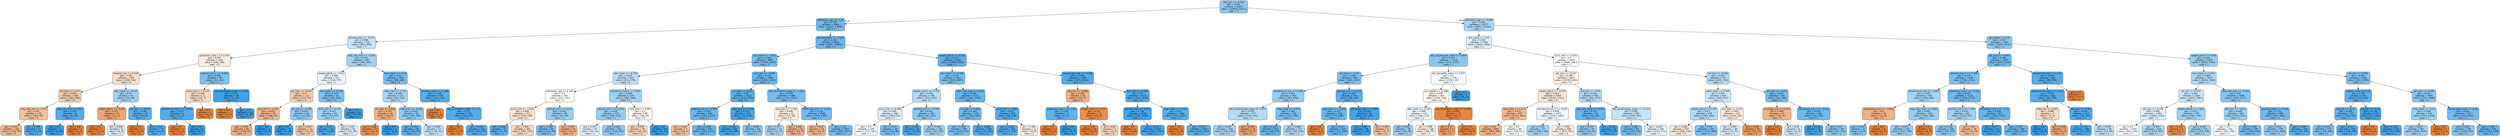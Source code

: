digraph Tree {
node [shape=box, style="filled, rounded", color="black", fontname="helvetica"] ;
edge [fontname="helvetica"] ;
0 [label="sbp_min <= -0.184\ngini = 0.421\nsamples = 21061\nvalue = [10079, 23411]\nclass = 1", fillcolor="#8ec7f0"] ;
1 [label="admission_age <= -1.24\ngini = 0.343\nsamples = 8984\nvalue = [3122, 11095]\nclass = 1", fillcolor="#71b9ec"] ;
0 -> 1 [labeldistance=2.5, labelangle=45, headlabel="True"] ;
2 [label="glucose_max <= -0.577\ngini = 0.486\nsamples = 720\nvalue = [461, 649]\nclass = 1", fillcolor="#c6e3f7"] ;
1 -> 2 ;
3 [label="potassium_max.1 <= 0.443\ngini = 0.497\nsamples = 259\nvalue = [219, 188]\nclass = 0", fillcolor="#fbede3"] ;
2 -> 3 ;
4 [label="totalco2_min <= 0.539\ngini = 0.49\nsamples = 229\nvalue = [208, 156]\nclass = 0", fillcolor="#f8e0ce"] ;
3 -> 4 ;
5 [label="ptt_max <= 1.677\ngini = 0.467\nsamples = 184\nvalue = [183, 108]\nclass = 0", fillcolor="#f4cbae"] ;
4 -> 5 ;
6 [label="resp_rate_min <= 1.425\ngini = 0.45\nsamples = 176\nvalue = [181, 94]\nclass = 0", fillcolor="#f3c2a0"] ;
5 -> 6 ;
7 [label="gini = 0.425\nsamples = 165\nvalue = [179, 79]\nclass = 0", fillcolor="#f0b990"] ;
6 -> 7 ;
8 [label="gini = 0.208\nsamples = 11\nvalue = [2, 15]\nclass = 1", fillcolor="#53aae8"] ;
6 -> 8 ;
9 [label="resp_rate_min <= 2.252\ngini = 0.219\nsamples = 8\nvalue = [2, 14]\nclass = 1", fillcolor="#55abe9"] ;
5 -> 9 ;
10 [label="gini = 0.0\nsamples = 7\nvalue = [0, 14]\nclass = 1", fillcolor="#399de5"] ;
9 -> 10 ;
11 [label="gini = 0.0\nsamples = 1\nvalue = [2, 0]\nclass = 0", fillcolor="#e58139"] ;
9 -> 11 ;
12 [label="dbp_mean <= -0.226\ngini = 0.45\nsamples = 45\nvalue = [25, 48]\nclass = 1", fillcolor="#a0d0f3"] ;
4 -> 12 ;
13 [label="weight_admit <= -0.206\ngini = 0.351\nsamples = 16\nvalue = [17, 5]\nclass = 0", fillcolor="#eda673"] ;
12 -> 13 ;
14 [label="gini = 0.0\nsamples = 7\nvalue = [13, 0]\nclass = 0", fillcolor="#e58139"] ;
13 -> 14 ;
15 [label="gini = 0.494\nsamples = 9\nvalue = [4, 5]\nclass = 1", fillcolor="#d7ebfa"] ;
13 -> 15 ;
16 [label="ptt_max <= -0.643\ngini = 0.265\nsamples = 29\nvalue = [8, 43]\nclass = 1", fillcolor="#5eafea"] ;
12 -> 16 ;
17 [label="gini = 0.0\nsamples = 1\nvalue = [2, 0]\nclass = 0", fillcolor="#e58139"] ;
16 -> 17 ;
18 [label="gini = 0.215\nsamples = 28\nvalue = [6, 43]\nclass = 1", fillcolor="#55abe9"] ;
16 -> 18 ;
19 [label="calcium_min.1 <= -0.463\ngini = 0.381\nsamples = 30\nvalue = [11, 32]\nclass = 1", fillcolor="#7dbfee"] ;
3 -> 19 ;
20 [label="pco2_max <= -0.138\ngini = 0.484\nsamples = 11\nvalue = [10, 7]\nclass = 0", fillcolor="#f7d9c4"] ;
19 -> 20 ;
21 [label="hematocrit_max.1 <= -0.901\ngini = 0.219\nsamples = 6\nvalue = [1, 7]\nclass = 1", fillcolor="#55abe9"] ;
20 -> 21 ;
22 [label="gini = 0.0\nsamples = 1\nvalue = [1, 0]\nclass = 0", fillcolor="#e58139"] ;
21 -> 22 ;
23 [label="gini = 0.0\nsamples = 5\nvalue = [0, 7]\nclass = 1", fillcolor="#399de5"] ;
21 -> 23 ;
24 [label="gini = 0.0\nsamples = 5\nvalue = [9, 0]\nclass = 0", fillcolor="#e58139"] ;
20 -> 24 ;
25 [label="abs_monocytes_mean <= -0.54\ngini = 0.074\nsamples = 19\nvalue = [1, 25]\nclass = 1", fillcolor="#41a1e6"] ;
19 -> 25 ;
26 [label="gini = 0.0\nsamples = 1\nvalue = [1, 0]\nclass = 0", fillcolor="#e58139"] ;
25 -> 26 ;
27 [label="gini = 0.0\nsamples = 18\nvalue = [0, 25]\nclass = 1", fillcolor="#399de5"] ;
25 -> 27 ;
28 [label="resp_rate_max <= -0.054\ngini = 0.451\nsamples = 461\nvalue = [242, 461]\nclass = 1", fillcolor="#a1d0f3"] ;
2 -> 28 ;
29 [label="weight_admit <= -0.072\ngini = 0.498\nsamples = 212\nvalue = [154, 175]\nclass = 1", fillcolor="#e7f3fc"] ;
28 -> 29 ;
30 [label="ptt_max <= -0.041\ngini = 0.47\nsamples = 121\nvalue = [119, 72]\nclass = 0", fillcolor="#f5cdb1"] ;
29 -> 30 ;
31 [label="dbp_min <= 1.197\ngini = 0.423\nsamples = 99\nvalue = [108, 47]\nclass = 0", fillcolor="#f0b88f"] ;
30 -> 31 ;
32 [label="gini = 0.399\nsamples = 96\nvalue = [108, 41]\nclass = 0", fillcolor="#efb184"] ;
31 -> 32 ;
33 [label="gini = 0.0\nsamples = 3\nvalue = [0, 6]\nclass = 1", fillcolor="#399de5"] ;
31 -> 33 ;
34 [label="ph_min <= -0.158\ngini = 0.424\nsamples = 22\nvalue = [11, 25]\nclass = 1", fillcolor="#90c8f0"] ;
30 -> 34 ;
35 [label="gini = 0.0\nsamples = 11\nvalue = [0, 19]\nclass = 1", fillcolor="#399de5"] ;
34 -> 35 ;
36 [label="gini = 0.457\nsamples = 11\nvalue = [11, 6]\nclass = 0", fillcolor="#f3c6a5"] ;
34 -> 36 ;
37 [label="bun_mean <= -0.296\ngini = 0.379\nsamples = 91\nvalue = [35, 103]\nclass = 1", fillcolor="#7cbeee"] ;
29 -> 37 ;
38 [label="pco2_min <= -0.134\ngini = 0.451\nsamples = 65\nvalue = [35, 67]\nclass = 1", fillcolor="#a0d0f3"] ;
37 -> 38 ;
39 [label="gini = 0.175\nsamples = 20\nvalue = [3, 28]\nclass = 1", fillcolor="#4ea8e8"] ;
38 -> 39 ;
40 [label="gini = 0.495\nsamples = 45\nvalue = [32, 39]\nclass = 1", fillcolor="#dbedfa"] ;
38 -> 40 ;
41 [label="gini = 0.0\nsamples = 26\nvalue = [0, 36]\nclass = 1", fillcolor="#399de5"] ;
37 -> 41 ;
42 [label="bun_mean <= -0.59\ngini = 0.36\nsamples = 249\nvalue = [88, 286]\nclass = 1", fillcolor="#76bbed"] ;
28 -> 42 ;
43 [label="mbp_max <= -0.781\ngini = 0.459\nsamples = 111\nvalue = [62, 112]\nclass = 1", fillcolor="#a7d3f3"] ;
42 -> 43 ;
44 [label="inr_max <= 0.438\ngini = 0.397\nsamples = 16\nvalue = [16, 6]\nclass = 0", fillcolor="#efb083"] ;
43 -> 44 ;
45 [label="gini = 0.198\nsamples = 13\nvalue = [16, 2]\nclass = 0", fillcolor="#e89152"] ;
44 -> 45 ;
46 [label="gini = 0.0\nsamples = 3\nvalue = [0, 4]\nclass = 1", fillcolor="#399de5"] ;
44 -> 46 ;
47 [label="mbp_max <= -0.193\ngini = 0.422\nsamples = 95\nvalue = [46, 106]\nclass = 1", fillcolor="#8fc8f0"] ;
43 -> 47 ;
48 [label="gini = 0.267\nsamples = 38\nvalue = [10, 53]\nclass = 1", fillcolor="#5eafea"] ;
47 -> 48 ;
49 [label="gini = 0.482\nsamples = 57\nvalue = [36, 53]\nclass = 1", fillcolor="#bfe0f7"] ;
47 -> 49 ;
50 [label="glucose_mean <= -1.284\ngini = 0.226\nsamples = 138\nvalue = [26, 174]\nclass = 1", fillcolor="#57ace9"] ;
42 -> 50 ;
51 [label="gini = 0.0\nsamples = 1\nvalue = [2, 0]\nclass = 0", fillcolor="#e58139"] ;
50 -> 51 ;
52 [label="abs_neutrophils_mean <= -1.7\ngini = 0.213\nsamples = 137\nvalue = [24, 174]\nclass = 1", fillcolor="#54abe9"] ;
50 -> 52 ;
53 [label="gini = 0.0\nsamples = 2\nvalue = [2, 0]\nclass = 0", fillcolor="#e58139"] ;
52 -> 53 ;
54 [label="gini = 0.199\nsamples = 135\nvalue = [22, 174]\nclass = 1", fillcolor="#52a9e8"] ;
52 -> 54 ;
55 [label="glucose_mean <= -0.221\ngini = 0.324\nsamples = 8264\nvalue = [2661, 10446]\nclass = 1", fillcolor="#6bb6ec"] ;
1 -> 55 ;
56 [label="bun_mean <= -0.615\ngini = 0.366\nsamples = 4095\nvalue = [1565, 4930]\nclass = 1", fillcolor="#78bced"] ;
55 -> 56 ;
57 [label="wbc_mean <= -0.379\ngini = 0.479\nsamples = 814\nvalue = [513, 778]\nclass = 1", fillcolor="#bcdef6"] ;
56 -> 57 ;
58 [label="admission_age <= 0.154\ngini = 0.5\nsamples = 295\nvalue = [231, 232]\nclass = 1", fillcolor="#feffff"] ;
57 -> 58 ;
59 [label="pco2_max <= -1.035\ngini = 0.492\nsamples = 213\nvalue = [190, 148]\nclass = 0", fillcolor="#f9e3d3"] ;
58 -> 59 ;
60 [label="gini = 0.266\nsamples = 12\nvalue = [3, 16]\nclass = 1", fillcolor="#5eafea"] ;
59 -> 60 ;
61 [label="gini = 0.485\nsamples = 201\nvalue = [187, 132]\nclass = 0", fillcolor="#f7dac5"] ;
59 -> 61 ;
62 [label="glucose_min.2 <= 0.02\ngini = 0.441\nsamples = 82\nvalue = [41, 84]\nclass = 1", fillcolor="#9acdf2"] ;
58 -> 62 ;
63 [label="gini = 0.368\nsamples = 68\nvalue = [25, 78]\nclass = 1", fillcolor="#78bced"] ;
62 -> 63 ;
64 [label="gini = 0.397\nsamples = 14\nvalue = [16, 6]\nclass = 0", fillcolor="#efb083"] ;
62 -> 64 ;
65 [label="hematocrit_max.1 <= 0.831\ngini = 0.449\nsamples = 519\nvalue = [282, 546]\nclass = 1", fillcolor="#9fd0f2"] ;
57 -> 65 ;
66 [label="calcium_min.1 <= -0.827\ngini = 0.438\nsamples = 470\nvalue = [246, 512]\nclass = 1", fillcolor="#98ccf1"] ;
65 -> 66 ;
67 [label="gini = 0.497\nsamples = 69\nvalue = [50, 59]\nclass = 1", fillcolor="#e1f0fb"] ;
66 -> 67 ;
68 [label="gini = 0.422\nsamples = 401\nvalue = [196, 453]\nclass = 1", fillcolor="#8fc7f0"] ;
66 -> 68 ;
69 [label="mbp_max <= 0.982\ngini = 0.5\nsamples = 49\nvalue = [36, 34]\nclass = 0", fillcolor="#fef8f4"] ;
65 -> 69 ;
70 [label="gini = 0.476\nsamples = 39\nvalue = [36, 23]\nclass = 0", fillcolor="#f6d2b8"] ;
69 -> 70 ;
71 [label="gini = 0.0\nsamples = 10\nvalue = [0, 11]\nclass = 1", fillcolor="#399de5"] ;
69 -> 71 ;
72 [label="po2_min <= -0.199\ngini = 0.323\nsamples = 3281\nvalue = [1052, 4152]\nclass = 1", fillcolor="#6bb6ec"] ;
56 -> 72 ;
73 [label="inr_max <= 0.012\ngini = 0.26\nsamples = 1313\nvalue = [319, 1755]\nclass = 1", fillcolor="#5dafea"] ;
72 -> 73 ;
74 [label="totalco2_min <= -2.899\ngini = 0.315\nsamples = 842\nvalue = [262, 1076]\nclass = 1", fillcolor="#69b5eb"] ;
73 -> 74 ;
75 [label="gini = 0.444\nsamples = 7\nvalue = [10, 5]\nclass = 0", fillcolor="#f2c09c"] ;
74 -> 75 ;
76 [label="gini = 0.308\nsamples = 835\nvalue = [252, 1071]\nclass = 1", fillcolor="#68b4eb"] ;
74 -> 76 ;
77 [label="mbp_max <= 1.276\ngini = 0.143\nsamples = 471\nvalue = [57, 679]\nclass = 1", fillcolor="#4aa5e7"] ;
73 -> 77 ;
78 [label="gini = 0.119\nsamples = 445\nvalue = [44, 646]\nclass = 1", fillcolor="#46a4e7"] ;
77 -> 78 ;
79 [label="gini = 0.405\nsamples = 26\nvalue = [13, 33]\nclass = 1", fillcolor="#87c4ef"] ;
77 -> 79 ;
80 [label="abs_neutrophils_mean <= -1.561\ngini = 0.359\nsamples = 1968\nvalue = [733, 2397]\nclass = 1", fillcolor="#76bbed"] ;
72 -> 80 ;
81 [label="sbp_max <= -1.083\ngini = 0.496\nsamples = 22\nvalue = [19, 16]\nclass = 0", fillcolor="#fbebe0"] ;
80 -> 81 ;
82 [label="gini = 0.457\nsamples = 12\nvalue = [6, 11]\nclass = 1", fillcolor="#a5d2f3"] ;
81 -> 82 ;
83 [label="gini = 0.401\nsamples = 10\nvalue = [13, 5]\nclass = 0", fillcolor="#efb185"] ;
81 -> 83 ;
84 [label="heart_rate_min <= -2.229\ngini = 0.355\nsamples = 1946\nvalue = [714, 2381]\nclass = 1", fillcolor="#74baed"] ;
80 -> 84 ;
85 [label="gini = 0.412\nsamples = 19\nvalue = [22, 9]\nclass = 0", fillcolor="#f0b58a"] ;
84 -> 85 ;
86 [label="gini = 0.35\nsamples = 1927\nvalue = [692, 2372]\nclass = 1", fillcolor="#73baed"] ;
84 -> 86 ;
87 [label="weight_admit <= -0.301\ngini = 0.277\nsamples = 4169\nvalue = [1096, 5516]\nclass = 1", fillcolor="#60b0ea"] ;
55 -> 87 ;
88 [label="bun_mean <= -0.468\ngini = 0.371\nsamples = 1621\nvalue = [620, 1905]\nclass = 1", fillcolor="#79bded"] ;
87 -> 88 ;
89 [label="weight_admit <= -0.716\ngini = 0.476\nsamples = 449\nvalue = [275, 431]\nclass = 1", fillcolor="#b7dcf6"] ;
88 -> 89 ;
90 [label="pco2_max <= 0.588\ngini = 0.495\nsamples = 268\nvalue = [188, 229]\nclass = 1", fillcolor="#dcedfa"] ;
89 -> 90 ;
91 [label="gini = 0.5\nsamples = 229\nvalue = [172, 181]\nclass = 1", fillcolor="#f5fafe"] ;
90 -> 91 ;
92 [label="gini = 0.375\nsamples = 39\nvalue = [16, 48]\nclass = 1", fillcolor="#7bbeee"] ;
90 -> 92 ;
93 [label="glucose_min <= -0.754\ngini = 0.421\nsamples = 181\nvalue = [87, 202]\nclass = 1", fillcolor="#8ec7f0"] ;
89 -> 93 ;
94 [label="gini = 0.165\nsamples = 25\nvalue = [4, 40]\nclass = 1", fillcolor="#4da7e8"] ;
93 -> 94 ;
95 [label="gini = 0.448\nsamples = 156\nvalue = [83, 162]\nclass = 1", fillcolor="#9ecff2"] ;
93 -> 95 ;
96 [label="heart_rate_max <= 0.593\ngini = 0.307\nsamples = 1172\nvalue = [345, 1474]\nclass = 1", fillcolor="#67b4eb"] ;
88 -> 96 ;
97 [label="inr_max <= 0.106\ngini = 0.344\nsamples = 779\nvalue = [265, 936]\nclass = 1", fillcolor="#71b9ec"] ;
96 -> 97 ;
98 [label="gini = 0.379\nsamples = 590\nvalue = [230, 675]\nclass = 1", fillcolor="#7cbeee"] ;
97 -> 98 ;
99 [label="gini = 0.209\nsamples = 189\nvalue = [35, 261]\nclass = 1", fillcolor="#54aae8"] ;
97 -> 99 ;
100 [label="pco2_min <= 2.663\ngini = 0.225\nsamples = 393\nvalue = [80, 538]\nclass = 1", fillcolor="#56ace9"] ;
96 -> 100 ;
101 [label="gini = 0.208\nsamples = 382\nvalue = [71, 530]\nclass = 1", fillcolor="#54aae8"] ;
100 -> 101 ;
102 [label="gini = 0.498\nsamples = 11\nvalue = [9, 8]\nclass = 0", fillcolor="#fcf1e9"] ;
100 -> 102 ;
103 [label="baseexcess_max <= -4.331\ngini = 0.206\nsamples = 2548\nvalue = [476, 3611]\nclass = 1", fillcolor="#53aae8"] ;
87 -> 103 ;
104 [label="sbp_min <= -3.896\ngini = 0.393\nsamples = 16\nvalue = [19, 7]\nclass = 0", fillcolor="#efaf82"] ;
103 -> 104 ;
105 [label="potassium_max.1 <= -0.87\ngini = 0.278\nsamples = 3\nvalue = [1, 5]\nclass = 1", fillcolor="#61b1ea"] ;
104 -> 105 ;
106 [label="gini = 0.0\nsamples = 1\nvalue = [1, 0]\nclass = 0", fillcolor="#e58139"] ;
105 -> 106 ;
107 [label="gini = 0.0\nsamples = 2\nvalue = [0, 5]\nclass = 1", fillcolor="#399de5"] ;
105 -> 107 ;
108 [label="weight_admit <= 0.797\ngini = 0.18\nsamples = 13\nvalue = [18, 2]\nclass = 0", fillcolor="#e88f4f"] ;
104 -> 108 ;
109 [label="gini = 0.0\nsamples = 10\nvalue = [15, 0]\nclass = 0", fillcolor="#e58139"] ;
108 -> 109 ;
110 [label="gini = 0.48\nsamples = 3\nvalue = [3, 2]\nclass = 0", fillcolor="#f6d5bd"] ;
108 -> 110 ;
111 [label="po2_min <= -0.299\ngini = 0.2\nsamples = 2532\nvalue = [457, 3604]\nclass = 1", fillcolor="#52a9e8"] ;
103 -> 111 ;
112 [label="glucose_max <= -0.533\ngini = 0.118\nsamples = 1038\nvalue = [105, 1557]\nclass = 1", fillcolor="#46a4e7"] ;
111 -> 112 ;
113 [label="gini = 0.0\nsamples = 1\nvalue = [3, 0]\nclass = 0", fillcolor="#e58139"] ;
112 -> 113 ;
114 [label="gini = 0.115\nsamples = 1037\nvalue = [102, 1557]\nclass = 1", fillcolor="#46a3e7"] ;
112 -> 114 ;
115 [label="mbp_mean <= -2.422\ngini = 0.25\nsamples = 1494\nvalue = [352, 2047]\nclass = 1", fillcolor="#5baee9"] ;
111 -> 115 ;
116 [label="gini = 0.0\nsamples = 3\nvalue = [7, 0]\nclass = 0", fillcolor="#e58139"] ;
115 -> 116 ;
117 [label="gini = 0.247\nsamples = 1491\nvalue = [345, 2047]\nclass = 1", fillcolor="#5aaee9"] ;
115 -> 117 ;
118 [label="admission_age <= -0.269\ngini = 0.461\nsamples = 12077\nvalue = [6957, 12316]\nclass = 1", fillcolor="#a9d4f4"] ;
0 -> 118 [labeldistance=2.5, labelangle=-45, headlabel="False"] ;
119 [label="gcs_motor <= 0.26\ngini = 0.495\nsamples = 4768\nvalue = [3462, 4204]\nclass = 1", fillcolor="#dceefa"] ;
118 -> 119 ;
120 [label="abs_lymphocytes_mean <= 0.095\ngini = 0.414\nsamples = 1118\nvalue = [513, 1237]\nclass = 1", fillcolor="#8bc6f0"] ;
119 -> 120 ;
121 [label="ptt_max <= -0.32\ngini = 0.384\nsamples = 940\nvalue = [385, 1102]\nclass = 1", fillcolor="#7ebfee"] ;
120 -> 121 ;
122 [label="temperature_min <= 0.336\ngini = 0.431\nsamples = 605\nvalue = [301, 656]\nclass = 1", fillcolor="#94caf1"] ;
121 -> 122 ;
123 [label="abs_lymphocytes_mean <= 0.033\ngini = 0.474\nsamples = 277\nvalue = [164, 261]\nclass = 1", fillcolor="#b5dbf5"] ;
122 -> 123 ;
124 [label="gini = 0.459\nsamples = 259\nvalue = [141, 255]\nclass = 1", fillcolor="#a6d3f3"] ;
123 -> 124 ;
125 [label="gini = 0.328\nsamples = 18\nvalue = [23, 6]\nclass = 0", fillcolor="#eca26d"] ;
123 -> 125 ;
126 [label="mbp_mean <= 0.839\ngini = 0.382\nsamples = 328\nvalue = [137, 395]\nclass = 1", fillcolor="#7ebfee"] ;
122 -> 126 ;
127 [label="gini = 0.315\nsamples = 211\nvalue = [68, 279]\nclass = 1", fillcolor="#69b5eb"] ;
126 -> 127 ;
128 [label="gini = 0.468\nsamples = 117\nvalue = [69, 116]\nclass = 1", fillcolor="#afd7f4"] ;
126 -> 128 ;
129 [label="glucose_min <= 0.219\ngini = 0.267\nsamples = 335\nvalue = [84, 446]\nclass = 1", fillcolor="#5eafea"] ;
121 -> 129 ;
130 [label="sbp_mean <= -1.069\ngini = 0.321\nsamples = 239\nvalue = [75, 299]\nclass = 1", fillcolor="#6bb6ec"] ;
129 -> 130 ;
131 [label="gini = 0.0\nsamples = 2\nvalue = [4, 0]\nclass = 0", fillcolor="#e58139"] ;
130 -> 131 ;
132 [label="gini = 0.31\nsamples = 237\nvalue = [71, 299]\nclass = 1", fillcolor="#68b4eb"] ;
130 -> 132 ;
133 [label="admission_age <= -0.293\ngini = 0.109\nsamples = 96\nvalue = [9, 147]\nclass = 1", fillcolor="#45a3e7"] ;
129 -> 133 ;
134 [label="gini = 0.087\nsamples = 94\nvalue = [7, 146]\nclass = 1", fillcolor="#42a2e6"] ;
133 -> 134 ;
135 [label="gini = 0.444\nsamples = 2\nvalue = [2, 1]\nclass = 0", fillcolor="#f2c09c"] ;
133 -> 135 ;
136 [label="abs_basophils_mean <= 1.877\ngini = 0.5\nsamples = 178\nvalue = [128, 135]\nclass = 1", fillcolor="#f5fafe"] ;
120 -> 136 ;
137 [label="gcs_verbal <= -0.308\ngini = 0.499\nsamples = 169\nvalue = [128, 118]\nclass = 0", fillcolor="#fdf5f0"] ;
136 -> 137 ;
138 [label="dbp_mean <= -0.145\ngini = 0.499\nsamples = 156\nvalue = [106, 117]\nclass = 1", fillcolor="#ecf6fd"] ;
137 -> 138 ;
139 [label="gini = 0.437\nsamples = 48\nvalue = [20, 42]\nclass = 1", fillcolor="#97ccf1"] ;
138 -> 139 ;
140 [label="gini = 0.498\nsamples = 108\nvalue = [86, 75]\nclass = 0", fillcolor="#fcefe6"] ;
138 -> 140 ;
141 [label="abs_neutrophils_mean <= -0.656\ngini = 0.083\nsamples = 13\nvalue = [22, 1]\nclass = 0", fillcolor="#e68742"] ;
137 -> 141 ;
142 [label="gini = 0.32\nsamples = 4\nvalue = [4, 1]\nclass = 0", fillcolor="#eca06a"] ;
141 -> 142 ;
143 [label="gini = 0.0\nsamples = 9\nvalue = [18, 0]\nclass = 0", fillcolor="#e58139"] ;
141 -> 143 ;
144 [label="gini = 0.0\nsamples = 9\nvalue = [0, 17]\nclass = 1", fillcolor="#399de5"] ;
136 -> 144 ;
145 [label="pco2_max <= -0.052\ngini = 0.5\nsamples = 3650\nvalue = [2949, 2967]\nclass = 1", fillcolor="#fefeff"] ;
119 -> 145 ;
146 [label="ptt_max <= -0.147\ngini = 0.498\nsamples = 2873\nvalue = [2478, 2204]\nclass = 0", fillcolor="#fcf1e9"] ;
145 -> 146 ;
147 [label="weight_admit <= -0.258\ngini = 0.493\nsamples = 2408\nvalue = [2187, 1731]\nclass = 0", fillcolor="#fae5d6"] ;
146 -> 147 ;
148 [label="sbp_mean <= 1.633\ngini = 0.427\nsamples = 935\nvalue = [1032, 462]\nclass = 0", fillcolor="#f1b992"] ;
147 -> 148 ;
149 [label="gini = 0.41\nsamples = 849\nvalue = [963, 390]\nclass = 0", fillcolor="#f0b489"] ;
148 -> 149 ;
150 [label="gini = 0.5\nsamples = 86\nvalue = [69, 72]\nclass = 1", fillcolor="#f7fbfe"] ;
148 -> 150 ;
151 [label="hematocrit_min.1 <= 0.039\ngini = 0.499\nsamples = 1473\nvalue = [1155, 1269]\nclass = 1", fillcolor="#edf6fd"] ;
147 -> 151 ;
152 [label="gini = 0.458\nsamples = 477\nvalue = [280, 508]\nclass = 1", fillcolor="#a6d3f3"] ;
151 -> 152 ;
153 [label="gini = 0.498\nsamples = 996\nvalue = [875, 761]\nclass = 0", fillcolor="#fcefe5"] ;
151 -> 153 ;
154 [label="po2_min <= -0.55\ngini = 0.472\nsamples = 465\nvalue = [291, 473]\nclass = 1", fillcolor="#b3d9f5"] ;
146 -> 154 ;
155 [label="resp_rate_mean <= 0.617\ngini = 0.311\nsamples = 72\nvalue = [22, 92]\nclass = 1", fillcolor="#68b4eb"] ;
154 -> 155 ;
156 [label="gini = 0.425\nsamples = 42\nvalue = [19, 43]\nclass = 1", fillcolor="#90c8f0"] ;
155 -> 156 ;
157 [label="gini = 0.109\nsamples = 30\nvalue = [3, 49]\nclass = 1", fillcolor="#45a3e7"] ;
155 -> 157 ;
158 [label="abs_lymphocytes_mean <= -0.113\ngini = 0.485\nsamples = 393\nvalue = [269, 381]\nclass = 1", fillcolor="#c5e2f7"] ;
154 -> 158 ;
159 [label="gini = 0.361\nsamples = 93\nvalue = [34, 110]\nclass = 1", fillcolor="#76bbed"] ;
158 -> 159 ;
160 [label="gini = 0.497\nsamples = 300\nvalue = [235, 271]\nclass = 1", fillcolor="#e5f2fc"] ;
158 -> 160 ;
161 [label="inr_min <= -0.099\ngini = 0.472\nsamples = 777\nvalue = [471, 763]\nclass = 1", fillcolor="#b3d9f5"] ;
145 -> 161 ;
162 [label="spo2_mean <= 0.708\ngini = 0.487\nsamples = 609\nvalue = [409, 567]\nclass = 1", fillcolor="#c8e4f8"] ;
161 -> 162 ;
163 [label="weight_admit <= 0.207\ngini = 0.471\nsamples = 478\nvalue = [285, 465]\nclass = 1", fillcolor="#b2d9f5"] ;
162 -> 163 ;
164 [label="gini = 0.495\nsamples = 197\nvalue = [166, 136]\nclass = 0", fillcolor="#fae8db"] ;
163 -> 164 ;
165 [label="gini = 0.39\nsamples = 281\nvalue = [119, 329]\nclass = 1", fillcolor="#81c0ee"] ;
163 -> 165 ;
166 [label="po2_max <= 1.552\ngini = 0.495\nsamples = 131\nvalue = [124, 102]\nclass = 0", fillcolor="#fae9dc"] ;
162 -> 166 ;
167 [label="gini = 0.493\nsamples = 96\nvalue = [72, 91]\nclass = 1", fillcolor="#d6ebfa"] ;
166 -> 167 ;
168 [label="gini = 0.288\nsamples = 35\nvalue = [52, 11]\nclass = 0", fillcolor="#ea9c63"] ;
166 -> 168 ;
169 [label="ph_max <= -1.872\ngini = 0.365\nsamples = 168\nvalue = [62, 196]\nclass = 1", fillcolor="#78bced"] ;
161 -> 169 ;
170 [label="aniongap_min <= 0.147\ngini = 0.408\nsamples = 12\nvalue = [10, 4]\nclass = 0", fillcolor="#efb388"] ;
169 -> 170 ;
171 [label="gini = 0.0\nsamples = 6\nvalue = [7, 0]\nclass = 0", fillcolor="#e58139"] ;
170 -> 171 ;
172 [label="gini = 0.49\nsamples = 6\nvalue = [3, 4]\nclass = 1", fillcolor="#cee6f8"] ;
170 -> 172 ;
173 [label="hematocrit_min.1 <= -0.515\ngini = 0.335\nsamples = 156\nvalue = [52, 192]\nclass = 1", fillcolor="#6fb8ec"] ;
169 -> 173 ;
174 [label="gini = 0.116\nsamples = 57\nvalue = [5, 76]\nclass = 1", fillcolor="#46a3e7"] ;
173 -> 174 ;
175 [label="gini = 0.41\nsamples = 99\nvalue = [47, 116]\nclass = 1", fillcolor="#89c5f0"] ;
173 -> 175 ;
176 [label="gcs_motor <= 0.26\ngini = 0.421\nsamples = 7309\nvalue = [3495, 8112]\nclass = 1", fillcolor="#8ec7f0"] ;
118 -> 176 ;
177 [label="ptt_max <= -0.097\ngini = 0.348\nsamples = 1870\nvalue = [670, 2319]\nclass = 1", fillcolor="#72b9ed"] ;
176 -> 177 ;
178 [label="glucose_max.2 <= -0.489\ngini = 0.378\nsamples = 1448\nvalue = [582, 1721]\nclass = 1", fillcolor="#7cbeee"] ;
177 -> 178 ;
179 [label="temperature_max <= -1.043\ngini = 0.455\nsamples = 334\nvalue = [186, 346]\nclass = 1", fillcolor="#a3d2f3"] ;
178 -> 179 ;
180 [label="temperature_min <= -0.946\ngini = 0.4\nsamples = 16\nvalue = [21, 8]\nclass = 0", fillcolor="#efb184"] ;
179 -> 180 ;
181 [label="gini = 0.397\nsamples = 8\nvalue = [3, 8]\nclass = 1", fillcolor="#83c2ef"] ;
180 -> 181 ;
182 [label="gini = 0.0\nsamples = 8\nvalue = [18, 0]\nclass = 0", fillcolor="#e58139"] ;
180 -> 182 ;
183 [label="resp_rate_mean <= 2.842\ngini = 0.441\nsamples = 318\nvalue = [165, 338]\nclass = 1", fillcolor="#9acdf2"] ;
179 -> 183 ;
184 [label="gini = 0.433\nsamples = 314\nvalue = [157, 338]\nclass = 1", fillcolor="#95cbf1"] ;
183 -> 184 ;
185 [label="gini = 0.0\nsamples = 4\nvalue = [8, 0]\nclass = 0", fillcolor="#e58139"] ;
183 -> 185 ;
186 [label="potassium_max.1 <= -0.751\ngini = 0.347\nsamples = 1114\nvalue = [396, 1375]\nclass = 1", fillcolor="#72b9ec"] ;
178 -> 186 ;
187 [label="glucose_min.2 <= 1.346\ngini = 0.453\nsamples = 242\nvalue = [128, 242]\nclass = 1", fillcolor="#a2d1f3"] ;
186 -> 187 ;
188 [label="gini = 0.416\nsamples = 206\nvalue = [95, 227]\nclass = 1", fillcolor="#8cc6f0"] ;
187 -> 188 ;
189 [label="gini = 0.43\nsamples = 36\nvalue = [33, 15]\nclass = 0", fillcolor="#f1ba93"] ;
187 -> 189 ;
190 [label="hematocrit_min.1 <= -1.12\ngini = 0.309\nsamples = 872\nvalue = [268, 1133]\nclass = 1", fillcolor="#68b4eb"] ;
186 -> 190 ;
191 [label="gini = 0.077\nsamples = 73\nvalue = [5, 120]\nclass = 1", fillcolor="#41a1e6"] ;
190 -> 191 ;
192 [label="gini = 0.327\nsamples = 799\nvalue = [263, 1013]\nclass = 1", fillcolor="#6cb6ec"] ;
190 -> 192 ;
193 [label="hematocrit_max.1 <= 3.61\ngini = 0.224\nsamples = 422\nvalue = [88, 598]\nclass = 1", fillcolor="#56abe9"] ;
177 -> 193 ;
194 [label="temperature_mean <= -5.117\ngini = 0.218\nsamples = 421\nvalue = [85, 598]\nclass = 1", fillcolor="#55abe9"] ;
193 -> 194 ;
195 [label="mbp_min <= 0.563\ngini = 0.486\nsamples = 7\nvalue = [7, 5]\nclass = 0", fillcolor="#f8dbc6"] ;
194 -> 195 ;
196 [label="gini = 0.0\nsamples = 2\nvalue = [0, 3]\nclass = 1", fillcolor="#399de5"] ;
195 -> 196 ;
197 [label="gini = 0.346\nsamples = 5\nvalue = [7, 2]\nclass = 0", fillcolor="#eca572"] ;
195 -> 197 ;
198 [label="sbp_min <= 1.361\ngini = 0.205\nsamples = 414\nvalue = [78, 593]\nclass = 1", fillcolor="#53aae8"] ;
194 -> 198 ;
199 [label="gini = 0.175\nsamples = 386\nvalue = [61, 567]\nclass = 1", fillcolor="#4ea8e8"] ;
198 -> 199 ;
200 [label="gini = 0.478\nsamples = 28\nvalue = [17, 26]\nclass = 1", fillcolor="#baddf6"] ;
198 -> 200 ;
201 [label="gini = 0.0\nsamples = 1\nvalue = [3, 0]\nclass = 0", fillcolor="#e58139"] ;
193 -> 201 ;
202 [label="weight_admit <= 0.001\ngini = 0.441\nsamples = 5439\nvalue = [2825, 5793]\nclass = 1", fillcolor="#9acdf2"] ;
176 -> 202 ;
203 [label="bun_mean <= 0.071\ngini = 0.469\nsamples = 3237\nvalue = [1924, 3198]\nclass = 1", fillcolor="#b0d8f5"] ;
202 -> 203 ;
204 [label="ph_min <= 0.274\ngini = 0.487\nsamples = 2169\nvalue = [1432, 1981]\nclass = 1", fillcolor="#c8e4f8"] ;
203 -> 204 ;
205 [label="ptt_max <= -0.256\ngini = 0.496\nsamples = 1450\nvalue = [1045, 1242]\nclass = 1", fillcolor="#e0effb"] ;
204 -> 205 ;
206 [label="gini = 0.5\nsamples = 1034\nvalue = [811, 841]\nclass = 1", fillcolor="#f8fcfe"] ;
205 -> 206 ;
207 [label="gini = 0.465\nsamples = 416\nvalue = [234, 401]\nclass = 1", fillcolor="#add6f4"] ;
205 -> 207 ;
208 [label="weight_admit <= -1.823\ngini = 0.451\nsamples = 719\nvalue = [387, 739]\nclass = 1", fillcolor="#a1d0f3"] ;
204 -> 208 ;
209 [label="gini = 0.142\nsamples = 8\nvalue = [12, 1]\nclass = 0", fillcolor="#e78c49"] ;
208 -> 209 ;
210 [label="gini = 0.447\nsamples = 711\nvalue = [375, 738]\nclass = 1", fillcolor="#9ecff2"] ;
208 -> 210 ;
211 [label="resp_rate_max <= -0.054\ngini = 0.41\nsamples = 1068\nvalue = [492, 1217]\nclass = 1", fillcolor="#89c5f0"] ;
203 -> 211 ;
212 [label="ptt_max <= -0.412\ngini = 0.448\nsamples = 580\nvalue = [315, 615]\nclass = 1", fillcolor="#9ecff2"] ;
211 -> 212 ;
213 [label="gini = 0.5\nsamples = 241\nvalue = [187, 196]\nclass = 1", fillcolor="#f6fafe"] ;
212 -> 213 ;
214 [label="gini = 0.358\nsamples = 339\nvalue = [128, 419]\nclass = 1", fillcolor="#75bbed"] ;
212 -> 214 ;
215 [label="glucose_mean <= -0.181\ngini = 0.351\nsamples = 488\nvalue = [177, 602]\nclass = 1", fillcolor="#73baed"] ;
211 -> 215 ;
216 [label="gini = 0.422\nsamples = 234\nvalue = [113, 260]\nclass = 1", fillcolor="#8fc8f0"] ;
215 -> 216 ;
217 [label="gini = 0.266\nsamples = 254\nvalue = [64, 342]\nclass = 1", fillcolor="#5eafea"] ;
215 -> 217 ;
218 [label="ph_min <= 0.058\ngini = 0.383\nsamples = 2202\nvalue = [901, 2595]\nclass = 1", fillcolor="#7ebfee"] ;
202 -> 218 ;
219 [label="sodium_mean <= 0.52\ngini = 0.258\nsamples = 507\nvalue = [125, 697]\nclass = 1", fillcolor="#5dafea"] ;
218 -> 219 ;
220 [label="ptt_min <= -0.27\ngini = 0.297\nsamples = 371\nvalue = [108, 488]\nclass = 1", fillcolor="#65b3eb"] ;
219 -> 220 ;
221 [label="gini = 0.376\nsamples = 177\nvalue = [70, 209]\nclass = 1", fillcolor="#7bbeee"] ;
220 -> 221 ;
222 [label="gini = 0.211\nsamples = 194\nvalue = [38, 279]\nclass = 1", fillcolor="#54aae9"] ;
220 -> 222 ;
223 [label="ptt_min <= -0.93\ngini = 0.139\nsamples = 136\nvalue = [17, 209]\nclass = 1", fillcolor="#49a5e7"] ;
219 -> 223 ;
224 [label="gini = 0.0\nsamples = 2\nvalue = [3, 0]\nclass = 0", fillcolor="#e58139"] ;
223 -> 224 ;
225 [label="gini = 0.118\nsamples = 134\nvalue = [14, 209]\nclass = 1", fillcolor="#46a4e7"] ;
223 -> 225 ;
226 [label="ptt_max <= -0.348\ngini = 0.412\nsamples = 1695\nvalue = [776, 1898]\nclass = 1", fillcolor="#8ac5f0"] ;
218 -> 226 ;
227 [label="mbp_mean <= 3.231\ngini = 0.446\nsamples = 974\nvalue = [523, 1035]\nclass = 1", fillcolor="#9dcff2"] ;
226 -> 227 ;
228 [label="gini = 0.442\nsamples = 967\nvalue = [508, 1035]\nclass = 1", fillcolor="#9acdf2"] ;
227 -> 228 ;
229 [label="gini = 0.0\nsamples = 7\nvalue = [15, 0]\nclass = 0", fillcolor="#e58139"] ;
227 -> 229 ;
230 [label="temperature_max <= -0.46\ngini = 0.351\nsamples = 721\nvalue = [253, 863]\nclass = 1", fillcolor="#73baed"] ;
226 -> 230 ;
231 [label="gini = 0.407\nsamples = 302\nvalue = [130, 327]\nclass = 1", fillcolor="#88c4ef"] ;
230 -> 231 ;
232 [label="gini = 0.304\nsamples = 419\nvalue = [123, 536]\nclass = 1", fillcolor="#66b3eb"] ;
230 -> 232 ;
}